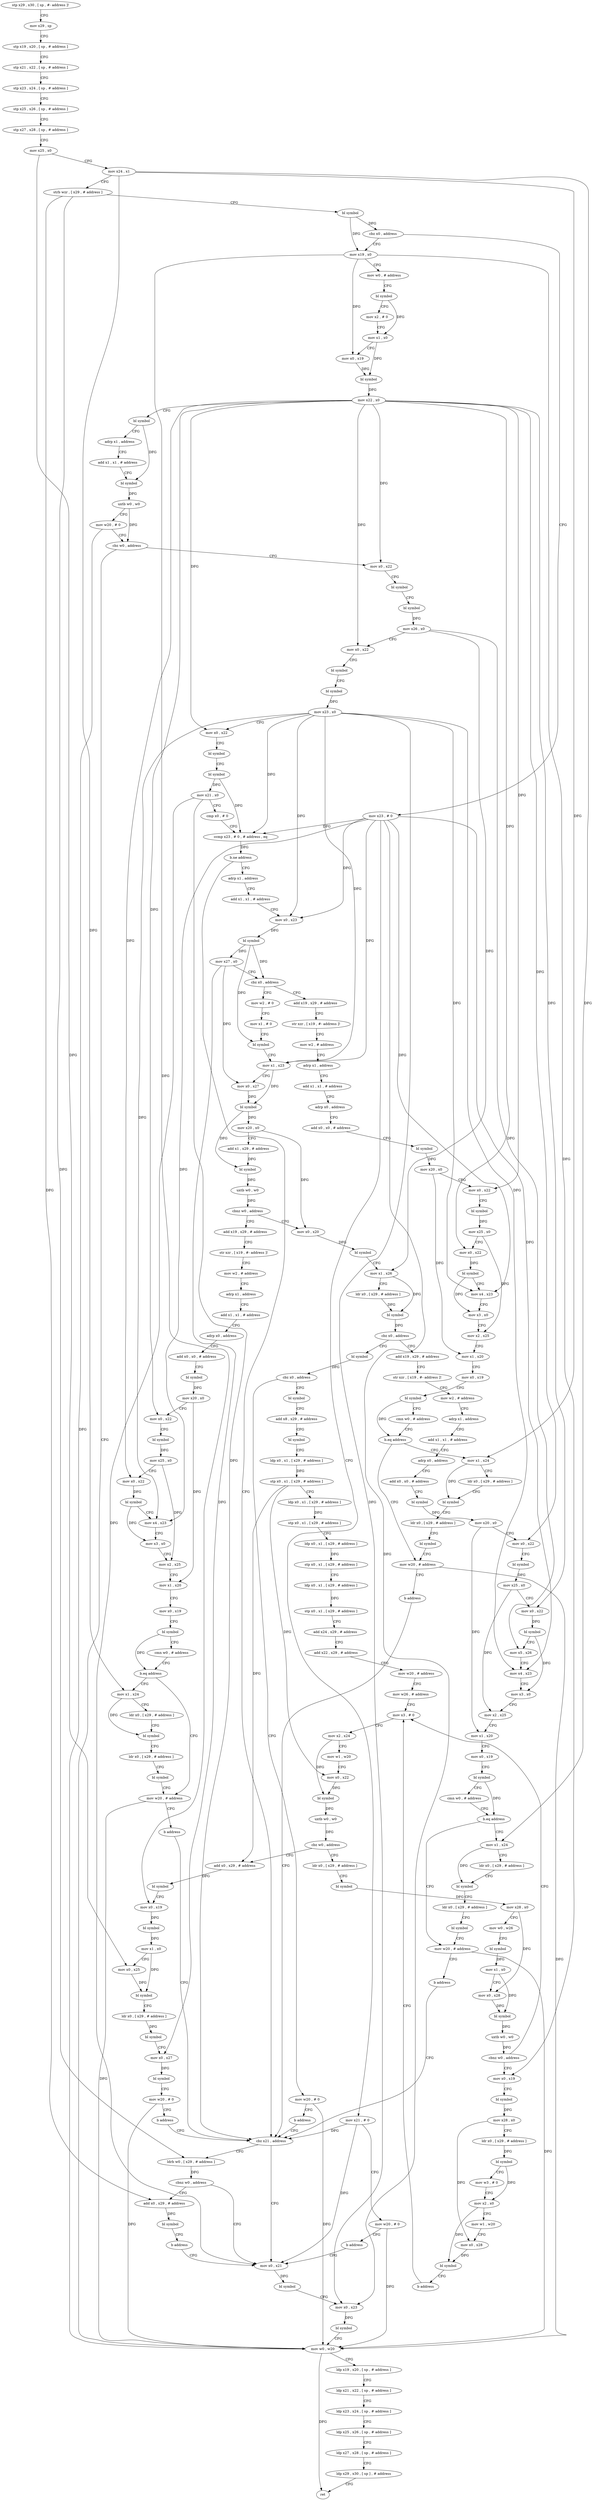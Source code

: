 digraph "func" {
"110472" [label = "stp x29 , x30 , [ sp , #- address ]!" ]
"110476" [label = "mov x29 , sp" ]
"110480" [label = "stp x19 , x20 , [ sp , # address ]" ]
"110484" [label = "stp x21 , x22 , [ sp , # address ]" ]
"110488" [label = "stp x23 , x24 , [ sp , # address ]" ]
"110492" [label = "stp x25 , x26 , [ sp , # address ]" ]
"110496" [label = "stp x27 , x28 , [ sp , # address ]" ]
"110500" [label = "mov x25 , x0" ]
"110504" [label = "mov x24 , x1" ]
"110508" [label = "strb wzr , [ x29 , # address ]" ]
"110512" [label = "bl symbol" ]
"110516" [label = "cbz x0 , address" ]
"111396" [label = "mov x23 , # 0" ]
"110520" [label = "mov x19 , x0" ]
"111400" [label = "mov x21 , # 0" ]
"111404" [label = "mov w20 , # 0" ]
"111408" [label = "b address" ]
"110652" [label = "mov x0 , x21" ]
"110524" [label = "mov w0 , # address" ]
"110528" [label = "bl symbol" ]
"110532" [label = "mov x2 , # 0" ]
"110536" [label = "mov x1 , x0" ]
"110540" [label = "mov x0 , x19" ]
"110544" [label = "bl symbol" ]
"110548" [label = "mov x22 , x0" ]
"110552" [label = "bl symbol" ]
"110556" [label = "adrp x1 , address" ]
"110560" [label = "add x1 , x1 , # address" ]
"110564" [label = "bl symbol" ]
"110568" [label = "uxtb w0 , w0" ]
"110572" [label = "mov w20 , # 0" ]
"110576" [label = "cbz w0 , address" ]
"110668" [label = "mov w0 , w20" ]
"110580" [label = "mov x0 , x22" ]
"110656" [label = "bl symbol" ]
"110660" [label = "mov x0 , x23" ]
"110664" [label = "bl symbol" ]
"110672" [label = "ldp x19 , x20 , [ sp , # address ]" ]
"110676" [label = "ldp x21 , x22 , [ sp , # address ]" ]
"110680" [label = "ldp x23 , x24 , [ sp , # address ]" ]
"110684" [label = "ldp x25 , x26 , [ sp , # address ]" ]
"110688" [label = "ldp x27 , x28 , [ sp , # address ]" ]
"110692" [label = "ldp x29 , x30 , [ sp ] , # address" ]
"110696" [label = "ret" ]
"110584" [label = "bl symbol" ]
"110588" [label = "bl symbol" ]
"110592" [label = "mov x26 , x0" ]
"110596" [label = "mov x0 , x22" ]
"110600" [label = "bl symbol" ]
"110604" [label = "bl symbol" ]
"110608" [label = "mov x23 , x0" ]
"110612" [label = "mov x0 , x22" ]
"110616" [label = "bl symbol" ]
"110620" [label = "bl symbol" ]
"110624" [label = "mov x21 , x0" ]
"110628" [label = "cmp x0 , # 0" ]
"110632" [label = "ccmp x23 , # 0 , # address , eq" ]
"110636" [label = "b.ne address" ]
"110700" [label = "adrp x1 , address" ]
"110640" [label = "cbz x21 , address" ]
"110704" [label = "add x1 , x1 , # address" ]
"110708" [label = "mov x0 , x23" ]
"110712" [label = "bl symbol" ]
"110716" [label = "mov x27 , x0" ]
"110720" [label = "cbz x0 , address" ]
"110884" [label = "add x19 , x29 , # address" ]
"110724" [label = "mov w2 , # 0" ]
"110644" [label = "ldrb w0 , [ x29 , # address ]" ]
"110888" [label = "str xzr , [ x19 , #- address ]!" ]
"110892" [label = "mov w2 , # address" ]
"110896" [label = "adrp x1 , address" ]
"110900" [label = "add x1 , x1 , # address" ]
"110904" [label = "adrp x0 , address" ]
"110908" [label = "add x0 , x0 , # address" ]
"110912" [label = "bl symbol" ]
"110916" [label = "mov x20 , x0" ]
"110920" [label = "mov x0 , x22" ]
"110924" [label = "bl symbol" ]
"110928" [label = "mov x25 , x0" ]
"110932" [label = "mov x0 , x22" ]
"110936" [label = "bl symbol" ]
"110940" [label = "mov x4 , x23" ]
"110944" [label = "mov x3 , x0" ]
"110948" [label = "mov x2 , x25" ]
"110952" [label = "mov x1 , x20" ]
"110956" [label = "mov x0 , x19" ]
"110960" [label = "bl symbol" ]
"110964" [label = "cmn w0 , # address" ]
"110968" [label = "b.eq address" ]
"110992" [label = "mov w20 , # address" ]
"110972" [label = "mov x1 , x24" ]
"110728" [label = "mov x1 , # 0" ]
"110732" [label = "bl symbol" ]
"110736" [label = "mov x1 , x23" ]
"110740" [label = "mov x0 , x27" ]
"110744" [label = "bl symbol" ]
"110748" [label = "mov x20 , x0" ]
"110752" [label = "add x1 , x29 , # address" ]
"110756" [label = "bl symbol" ]
"110760" [label = "uxtb w0 , w0" ]
"110764" [label = "cbnz w0 , address" ]
"111000" [label = "mov x0 , x20" ]
"110768" [label = "add x19 , x29 , # address" ]
"110648" [label = "cbnz w0 , address" ]
"111384" [label = "add x0 , x29 , # address" ]
"110996" [label = "b address" ]
"110976" [label = "ldr x0 , [ x29 , # address ]" ]
"110980" [label = "bl symbol" ]
"110984" [label = "ldr x0 , [ x29 , # address ]" ]
"110988" [label = "bl symbol" ]
"111004" [label = "bl symbol" ]
"111008" [label = "mov x1 , x26" ]
"111012" [label = "ldr x0 , [ x29 , # address ]" ]
"111016" [label = "bl symbol" ]
"111020" [label = "cbz x0 , address" ]
"111204" [label = "add x19 , x29 , # address" ]
"111024" [label = "bl symbol" ]
"110772" [label = "str xzr , [ x19 , #- address ]!" ]
"110776" [label = "mov w2 , # address" ]
"110780" [label = "adrp x1 , address" ]
"110784" [label = "add x1 , x1 , # address" ]
"110788" [label = "adrp x0 , address" ]
"110792" [label = "add x0 , x0 , # address" ]
"110796" [label = "bl symbol" ]
"110800" [label = "mov x20 , x0" ]
"110804" [label = "mov x0 , x22" ]
"110808" [label = "bl symbol" ]
"110812" [label = "mov x25 , x0" ]
"110816" [label = "mov x0 , x22" ]
"110820" [label = "bl symbol" ]
"110824" [label = "mov x4 , x23" ]
"110828" [label = "mov x3 , x0" ]
"110832" [label = "mov x2 , x25" ]
"110836" [label = "mov x1 , x20" ]
"110840" [label = "mov x0 , x19" ]
"110844" [label = "bl symbol" ]
"110848" [label = "cmn w0 , # address" ]
"110852" [label = "b.eq address" ]
"110876" [label = "mov w20 , # address" ]
"110856" [label = "mov x1 , x24" ]
"111388" [label = "bl symbol" ]
"111392" [label = "b address" ]
"111208" [label = "str xzr , [ x19 , #- address ]!" ]
"111212" [label = "mov w2 , # address" ]
"111216" [label = "adrp x1 , address" ]
"111220" [label = "add x1 , x1 , # address" ]
"111224" [label = "adrp x0 , address" ]
"111228" [label = "add x0 , x0 , # address" ]
"111232" [label = "bl symbol" ]
"111236" [label = "mov x20 , x0" ]
"111240" [label = "mov x0 , x22" ]
"111244" [label = "bl symbol" ]
"111248" [label = "mov x25 , x0" ]
"111252" [label = "mov x0 , x22" ]
"111256" [label = "bl symbol" ]
"111260" [label = "mov x5 , x26" ]
"111264" [label = "mov x4 , x23" ]
"111268" [label = "mov x3 , x0" ]
"111272" [label = "mov x2 , x25" ]
"111276" [label = "mov x1 , x20" ]
"111280" [label = "mov x0 , x19" ]
"111284" [label = "bl symbol" ]
"111288" [label = "cmn w0 , # address" ]
"111292" [label = "b.eq address" ]
"111316" [label = "mov w20 , # address" ]
"111296" [label = "mov x1 , x24" ]
"111028" [label = "cbz x0 , address" ]
"111376" [label = "mov w20 , # 0" ]
"111032" [label = "bl symbol" ]
"110880" [label = "b address" ]
"110860" [label = "ldr x0 , [ x29 , # address ]" ]
"110864" [label = "bl symbol" ]
"110868" [label = "ldr x0 , [ x29 , # address ]" ]
"110872" [label = "bl symbol" ]
"111320" [label = "b address" ]
"111300" [label = "ldr x0 , [ x29 , # address ]" ]
"111304" [label = "bl symbol" ]
"111308" [label = "ldr x0 , [ x29 , # address ]" ]
"111312" [label = "bl symbol" ]
"111380" [label = "b address" ]
"111036" [label = "add x8 , x29 , # address" ]
"111040" [label = "bl symbol" ]
"111044" [label = "ldp x0 , x1 , [ x29 , # address ]" ]
"111048" [label = "stp x0 , x1 , [ x29 , # address ]" ]
"111052" [label = "ldp x0 , x1 , [ x29 , # address ]" ]
"111056" [label = "stp x0 , x1 , [ x29 , # address ]" ]
"111060" [label = "ldp x0 , x1 , [ x29 , # address ]" ]
"111064" [label = "stp x0 , x1 , [ x29 , # address ]" ]
"111068" [label = "ldp x0 , x1 , [ x29 , # address ]" ]
"111072" [label = "stp x0 , x1 , [ x29 , # address ]" ]
"111076" [label = "add x24 , x29 , # address" ]
"111080" [label = "add x22 , x29 , # address" ]
"111084" [label = "mov w20 , # address" ]
"111088" [label = "mov w26 , # address" ]
"111092" [label = "mov x3 , # 0" ]
"111324" [label = "add x0 , x29 , # address" ]
"111328" [label = "bl symbol" ]
"111332" [label = "mov x0 , x19" ]
"111336" [label = "bl symbol" ]
"111340" [label = "mov x1 , x0" ]
"111344" [label = "mov x0 , x25" ]
"111348" [label = "bl symbol" ]
"111352" [label = "ldr x0 , [ x29 , # address ]" ]
"111356" [label = "bl symbol" ]
"111360" [label = "mov x0 , x27" ]
"111364" [label = "bl symbol" ]
"111368" [label = "mov w20 , # 0" ]
"111372" [label = "b address" ]
"111120" [label = "ldr x0 , [ x29 , # address ]" ]
"111124" [label = "bl symbol" ]
"111128" [label = "mov x28 , x0" ]
"111132" [label = "mov w0 , w26" ]
"111136" [label = "bl symbol" ]
"111140" [label = "mov x1 , x0" ]
"111144" [label = "mov x0 , x28" ]
"111148" [label = "bl symbol" ]
"111152" [label = "uxtb w0 , w0" ]
"111156" [label = "cbnz w0 , address" ]
"111160" [label = "mov x0 , x19" ]
"111096" [label = "mov x2 , x24" ]
"111100" [label = "mov w1 , w20" ]
"111104" [label = "mov x0 , x22" ]
"111108" [label = "bl symbol" ]
"111112" [label = "uxtb w0 , w0" ]
"111116" [label = "cbz w0 , address" ]
"111164" [label = "bl symbol" ]
"111168" [label = "mov x28 , x0" ]
"111172" [label = "ldr x0 , [ x29 , # address ]" ]
"111176" [label = "bl symbol" ]
"111180" [label = "mov w3 , # 0" ]
"111184" [label = "mov x2 , x0" ]
"111188" [label = "mov w1 , w20" ]
"111192" [label = "mov x0 , x28" ]
"111196" [label = "bl symbol" ]
"111200" [label = "b address" ]
"110472" -> "110476" [ label = "CFG" ]
"110476" -> "110480" [ label = "CFG" ]
"110480" -> "110484" [ label = "CFG" ]
"110484" -> "110488" [ label = "CFG" ]
"110488" -> "110492" [ label = "CFG" ]
"110492" -> "110496" [ label = "CFG" ]
"110496" -> "110500" [ label = "CFG" ]
"110500" -> "110504" [ label = "CFG" ]
"110500" -> "111344" [ label = "DFG" ]
"110504" -> "110508" [ label = "CFG" ]
"110504" -> "110972" [ label = "DFG" ]
"110504" -> "110856" [ label = "DFG" ]
"110504" -> "111296" [ label = "DFG" ]
"110508" -> "110512" [ label = "CFG" ]
"110508" -> "110644" [ label = "DFG" ]
"110508" -> "111384" [ label = "DFG" ]
"110512" -> "110516" [ label = "DFG" ]
"110512" -> "110520" [ label = "DFG" ]
"110516" -> "111396" [ label = "CFG" ]
"110516" -> "110520" [ label = "CFG" ]
"111396" -> "111400" [ label = "CFG" ]
"111396" -> "110660" [ label = "DFG" ]
"111396" -> "110632" [ label = "DFG" ]
"111396" -> "110708" [ label = "DFG" ]
"111396" -> "110940" [ label = "DFG" ]
"111396" -> "110736" [ label = "DFG" ]
"111396" -> "110824" [ label = "DFG" ]
"111396" -> "111264" [ label = "DFG" ]
"110520" -> "110524" [ label = "CFG" ]
"110520" -> "110540" [ label = "DFG" ]
"110520" -> "111332" [ label = "DFG" ]
"110520" -> "111160" [ label = "DFG" ]
"111400" -> "111404" [ label = "CFG" ]
"111400" -> "110652" [ label = "DFG" ]
"111400" -> "110640" [ label = "DFG" ]
"111404" -> "111408" [ label = "CFG" ]
"111404" -> "110668" [ label = "DFG" ]
"111408" -> "110652" [ label = "CFG" ]
"110652" -> "110656" [ label = "DFG" ]
"110524" -> "110528" [ label = "CFG" ]
"110528" -> "110532" [ label = "CFG" ]
"110528" -> "110536" [ label = "DFG" ]
"110532" -> "110536" [ label = "CFG" ]
"110536" -> "110540" [ label = "CFG" ]
"110536" -> "110544" [ label = "DFG" ]
"110540" -> "110544" [ label = "DFG" ]
"110544" -> "110548" [ label = "DFG" ]
"110548" -> "110552" [ label = "CFG" ]
"110548" -> "110580" [ label = "DFG" ]
"110548" -> "110596" [ label = "DFG" ]
"110548" -> "110612" [ label = "DFG" ]
"110548" -> "110920" [ label = "DFG" ]
"110548" -> "110932" [ label = "DFG" ]
"110548" -> "110804" [ label = "DFG" ]
"110548" -> "110816" [ label = "DFG" ]
"110548" -> "111240" [ label = "DFG" ]
"110548" -> "111252" [ label = "DFG" ]
"110552" -> "110556" [ label = "CFG" ]
"110552" -> "110564" [ label = "DFG" ]
"110556" -> "110560" [ label = "CFG" ]
"110560" -> "110564" [ label = "CFG" ]
"110564" -> "110568" [ label = "DFG" ]
"110568" -> "110572" [ label = "CFG" ]
"110568" -> "110576" [ label = "DFG" ]
"110572" -> "110576" [ label = "CFG" ]
"110572" -> "110668" [ label = "DFG" ]
"110576" -> "110668" [ label = "CFG" ]
"110576" -> "110580" [ label = "CFG" ]
"110668" -> "110672" [ label = "CFG" ]
"110668" -> "110696" [ label = "DFG" ]
"110580" -> "110584" [ label = "CFG" ]
"110656" -> "110660" [ label = "CFG" ]
"110660" -> "110664" [ label = "DFG" ]
"110664" -> "110668" [ label = "CFG" ]
"110672" -> "110676" [ label = "CFG" ]
"110676" -> "110680" [ label = "CFG" ]
"110680" -> "110684" [ label = "CFG" ]
"110684" -> "110688" [ label = "CFG" ]
"110688" -> "110692" [ label = "CFG" ]
"110692" -> "110696" [ label = "CFG" ]
"110584" -> "110588" [ label = "CFG" ]
"110588" -> "110592" [ label = "DFG" ]
"110592" -> "110596" [ label = "CFG" ]
"110592" -> "111008" [ label = "DFG" ]
"110592" -> "111260" [ label = "DFG" ]
"110596" -> "110600" [ label = "CFG" ]
"110600" -> "110604" [ label = "CFG" ]
"110604" -> "110608" [ label = "DFG" ]
"110608" -> "110612" [ label = "CFG" ]
"110608" -> "110660" [ label = "DFG" ]
"110608" -> "110632" [ label = "DFG" ]
"110608" -> "110708" [ label = "DFG" ]
"110608" -> "110940" [ label = "DFG" ]
"110608" -> "110736" [ label = "DFG" ]
"110608" -> "110824" [ label = "DFG" ]
"110608" -> "111264" [ label = "DFG" ]
"110612" -> "110616" [ label = "CFG" ]
"110616" -> "110620" [ label = "CFG" ]
"110620" -> "110624" [ label = "DFG" ]
"110620" -> "110632" [ label = "DFG" ]
"110624" -> "110628" [ label = "CFG" ]
"110624" -> "110652" [ label = "DFG" ]
"110624" -> "110640" [ label = "DFG" ]
"110628" -> "110632" [ label = "CFG" ]
"110632" -> "110636" [ label = "DFG" ]
"110636" -> "110700" [ label = "CFG" ]
"110636" -> "110640" [ label = "CFG" ]
"110700" -> "110704" [ label = "CFG" ]
"110640" -> "110652" [ label = "CFG" ]
"110640" -> "110644" [ label = "CFG" ]
"110704" -> "110708" [ label = "CFG" ]
"110708" -> "110712" [ label = "DFG" ]
"110712" -> "110716" [ label = "DFG" ]
"110712" -> "110720" [ label = "DFG" ]
"110712" -> "110732" [ label = "DFG" ]
"110716" -> "110720" [ label = "CFG" ]
"110716" -> "110740" [ label = "DFG" ]
"110716" -> "111360" [ label = "DFG" ]
"110720" -> "110884" [ label = "CFG" ]
"110720" -> "110724" [ label = "CFG" ]
"110884" -> "110888" [ label = "CFG" ]
"110724" -> "110728" [ label = "CFG" ]
"110644" -> "110648" [ label = "DFG" ]
"110888" -> "110892" [ label = "CFG" ]
"110892" -> "110896" [ label = "CFG" ]
"110896" -> "110900" [ label = "CFG" ]
"110900" -> "110904" [ label = "CFG" ]
"110904" -> "110908" [ label = "CFG" ]
"110908" -> "110912" [ label = "CFG" ]
"110912" -> "110916" [ label = "DFG" ]
"110916" -> "110920" [ label = "CFG" ]
"110916" -> "110952" [ label = "DFG" ]
"110920" -> "110924" [ label = "CFG" ]
"110924" -> "110928" [ label = "DFG" ]
"110928" -> "110932" [ label = "CFG" ]
"110928" -> "110948" [ label = "DFG" ]
"110932" -> "110936" [ label = "DFG" ]
"110936" -> "110940" [ label = "CFG" ]
"110936" -> "110944" [ label = "DFG" ]
"110940" -> "110944" [ label = "CFG" ]
"110944" -> "110948" [ label = "CFG" ]
"110948" -> "110952" [ label = "CFG" ]
"110952" -> "110956" [ label = "CFG" ]
"110956" -> "110960" [ label = "CFG" ]
"110960" -> "110964" [ label = "CFG" ]
"110960" -> "110968" [ label = "DFG" ]
"110964" -> "110968" [ label = "CFG" ]
"110968" -> "110992" [ label = "CFG" ]
"110968" -> "110972" [ label = "CFG" ]
"110992" -> "110996" [ label = "CFG" ]
"110992" -> "110668" [ label = "DFG" ]
"110972" -> "110976" [ label = "CFG" ]
"110972" -> "110980" [ label = "DFG" ]
"110728" -> "110732" [ label = "CFG" ]
"110732" -> "110736" [ label = "CFG" ]
"110736" -> "110740" [ label = "CFG" ]
"110736" -> "110744" [ label = "DFG" ]
"110740" -> "110744" [ label = "DFG" ]
"110744" -> "110748" [ label = "DFG" ]
"110744" -> "110756" [ label = "DFG" ]
"110748" -> "110752" [ label = "CFG" ]
"110748" -> "111000" [ label = "DFG" ]
"110752" -> "110756" [ label = "DFG" ]
"110756" -> "110760" [ label = "DFG" ]
"110760" -> "110764" [ label = "DFG" ]
"110764" -> "111000" [ label = "CFG" ]
"110764" -> "110768" [ label = "CFG" ]
"111000" -> "111004" [ label = "DFG" ]
"110768" -> "110772" [ label = "CFG" ]
"110648" -> "111384" [ label = "CFG" ]
"110648" -> "110652" [ label = "CFG" ]
"111384" -> "111388" [ label = "DFG" ]
"110996" -> "110640" [ label = "CFG" ]
"110976" -> "110980" [ label = "CFG" ]
"110980" -> "110984" [ label = "CFG" ]
"110984" -> "110988" [ label = "CFG" ]
"110988" -> "110992" [ label = "CFG" ]
"111004" -> "111008" [ label = "CFG" ]
"111008" -> "111012" [ label = "CFG" ]
"111008" -> "111016" [ label = "DFG" ]
"111012" -> "111016" [ label = "DFG" ]
"111016" -> "111020" [ label = "DFG" ]
"111020" -> "111204" [ label = "CFG" ]
"111020" -> "111024" [ label = "CFG" ]
"111204" -> "111208" [ label = "CFG" ]
"111024" -> "111028" [ label = "DFG" ]
"110772" -> "110776" [ label = "CFG" ]
"110776" -> "110780" [ label = "CFG" ]
"110780" -> "110784" [ label = "CFG" ]
"110784" -> "110788" [ label = "CFG" ]
"110788" -> "110792" [ label = "CFG" ]
"110792" -> "110796" [ label = "CFG" ]
"110796" -> "110800" [ label = "DFG" ]
"110800" -> "110804" [ label = "CFG" ]
"110800" -> "110836" [ label = "DFG" ]
"110804" -> "110808" [ label = "CFG" ]
"110808" -> "110812" [ label = "DFG" ]
"110812" -> "110816" [ label = "CFG" ]
"110812" -> "110832" [ label = "DFG" ]
"110816" -> "110820" [ label = "DFG" ]
"110820" -> "110824" [ label = "CFG" ]
"110820" -> "110828" [ label = "DFG" ]
"110824" -> "110828" [ label = "CFG" ]
"110828" -> "110832" [ label = "CFG" ]
"110832" -> "110836" [ label = "CFG" ]
"110836" -> "110840" [ label = "CFG" ]
"110840" -> "110844" [ label = "CFG" ]
"110844" -> "110848" [ label = "CFG" ]
"110844" -> "110852" [ label = "DFG" ]
"110848" -> "110852" [ label = "CFG" ]
"110852" -> "110876" [ label = "CFG" ]
"110852" -> "110856" [ label = "CFG" ]
"110876" -> "110880" [ label = "CFG" ]
"110876" -> "110668" [ label = "DFG" ]
"110856" -> "110860" [ label = "CFG" ]
"110856" -> "110864" [ label = "DFG" ]
"111388" -> "111392" [ label = "CFG" ]
"111392" -> "110652" [ label = "CFG" ]
"111208" -> "111212" [ label = "CFG" ]
"111212" -> "111216" [ label = "CFG" ]
"111216" -> "111220" [ label = "CFG" ]
"111220" -> "111224" [ label = "CFG" ]
"111224" -> "111228" [ label = "CFG" ]
"111228" -> "111232" [ label = "CFG" ]
"111232" -> "111236" [ label = "DFG" ]
"111236" -> "111240" [ label = "CFG" ]
"111236" -> "111276" [ label = "DFG" ]
"111240" -> "111244" [ label = "CFG" ]
"111244" -> "111248" [ label = "DFG" ]
"111248" -> "111252" [ label = "CFG" ]
"111248" -> "111272" [ label = "DFG" ]
"111252" -> "111256" [ label = "DFG" ]
"111256" -> "111260" [ label = "CFG" ]
"111256" -> "111268" [ label = "DFG" ]
"111260" -> "111264" [ label = "CFG" ]
"111264" -> "111268" [ label = "CFG" ]
"111268" -> "111272" [ label = "CFG" ]
"111272" -> "111276" [ label = "CFG" ]
"111276" -> "111280" [ label = "CFG" ]
"111280" -> "111284" [ label = "CFG" ]
"111284" -> "111288" [ label = "CFG" ]
"111284" -> "111292" [ label = "DFG" ]
"111288" -> "111292" [ label = "CFG" ]
"111292" -> "111316" [ label = "CFG" ]
"111292" -> "111296" [ label = "CFG" ]
"111316" -> "111320" [ label = "CFG" ]
"111316" -> "110668" [ label = "DFG" ]
"111296" -> "111300" [ label = "CFG" ]
"111296" -> "111304" [ label = "DFG" ]
"111028" -> "111376" [ label = "CFG" ]
"111028" -> "111032" [ label = "CFG" ]
"111376" -> "111380" [ label = "CFG" ]
"111376" -> "110668" [ label = "DFG" ]
"111032" -> "111036" [ label = "CFG" ]
"110880" -> "110640" [ label = "CFG" ]
"110860" -> "110864" [ label = "CFG" ]
"110864" -> "110868" [ label = "CFG" ]
"110868" -> "110872" [ label = "CFG" ]
"110872" -> "110876" [ label = "CFG" ]
"111320" -> "110640" [ label = "CFG" ]
"111300" -> "111304" [ label = "CFG" ]
"111304" -> "111308" [ label = "CFG" ]
"111308" -> "111312" [ label = "CFG" ]
"111312" -> "111316" [ label = "CFG" ]
"111380" -> "110640" [ label = "CFG" ]
"111036" -> "111040" [ label = "CFG" ]
"111040" -> "111044" [ label = "CFG" ]
"111044" -> "111048" [ label = "DFG" ]
"111048" -> "111052" [ label = "CFG" ]
"111048" -> "111104" [ label = "DFG" ]
"111048" -> "111324" [ label = "DFG" ]
"111052" -> "111056" [ label = "DFG" ]
"111056" -> "111060" [ label = "CFG" ]
"111060" -> "111064" [ label = "DFG" ]
"111064" -> "111068" [ label = "CFG" ]
"111068" -> "111072" [ label = "DFG" ]
"111072" -> "111076" [ label = "CFG" ]
"111076" -> "111080" [ label = "CFG" ]
"111080" -> "111084" [ label = "CFG" ]
"111084" -> "111088" [ label = "CFG" ]
"111088" -> "111092" [ label = "CFG" ]
"111092" -> "111096" [ label = "CFG" ]
"111324" -> "111328" [ label = "DFG" ]
"111328" -> "111332" [ label = "CFG" ]
"111332" -> "111336" [ label = "DFG" ]
"111336" -> "111340" [ label = "DFG" ]
"111340" -> "111344" [ label = "CFG" ]
"111340" -> "111348" [ label = "DFG" ]
"111344" -> "111348" [ label = "DFG" ]
"111348" -> "111352" [ label = "CFG" ]
"111352" -> "111356" [ label = "DFG" ]
"111356" -> "111360" [ label = "CFG" ]
"111360" -> "111364" [ label = "DFG" ]
"111364" -> "111368" [ label = "CFG" ]
"111368" -> "111372" [ label = "CFG" ]
"111368" -> "110668" [ label = "DFG" ]
"111372" -> "110640" [ label = "CFG" ]
"111120" -> "111124" [ label = "CFG" ]
"111124" -> "111128" [ label = "DFG" ]
"111128" -> "111132" [ label = "CFG" ]
"111128" -> "111144" [ label = "DFG" ]
"111132" -> "111136" [ label = "CFG" ]
"111136" -> "111140" [ label = "DFG" ]
"111140" -> "111144" [ label = "CFG" ]
"111140" -> "111148" [ label = "DFG" ]
"111144" -> "111148" [ label = "DFG" ]
"111148" -> "111152" [ label = "DFG" ]
"111152" -> "111156" [ label = "DFG" ]
"111156" -> "111092" [ label = "CFG" ]
"111156" -> "111160" [ label = "CFG" ]
"111160" -> "111164" [ label = "CFG" ]
"111096" -> "111100" [ label = "CFG" ]
"111096" -> "111108" [ label = "DFG" ]
"111100" -> "111104" [ label = "CFG" ]
"111104" -> "111108" [ label = "DFG" ]
"111108" -> "111112" [ label = "DFG" ]
"111112" -> "111116" [ label = "DFG" ]
"111116" -> "111324" [ label = "CFG" ]
"111116" -> "111120" [ label = "CFG" ]
"111164" -> "111168" [ label = "DFG" ]
"111168" -> "111172" [ label = "CFG" ]
"111168" -> "111192" [ label = "DFG" ]
"111172" -> "111176" [ label = "DFG" ]
"111176" -> "111180" [ label = "CFG" ]
"111176" -> "111184" [ label = "DFG" ]
"111180" -> "111184" [ label = "CFG" ]
"111184" -> "111188" [ label = "CFG" ]
"111184" -> "111196" [ label = "DFG" ]
"111188" -> "111192" [ label = "CFG" ]
"111192" -> "111196" [ label = "DFG" ]
"111196" -> "111200" [ label = "CFG" ]
"111200" -> "111092" [ label = "CFG" ]
}
